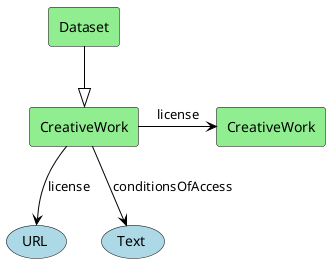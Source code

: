 @startuml

!define Class agent
!define Property usecase

skinparam Property {
BackgroundColor LightBlue
BorderColor Black
  ArrowColor Black
  linetype Ortho
}

skinparam Class {
BackgroundColor LightGreen
BorderColor Black
ArrowColor Black
linetype Ortho
}

Class Dataset
Class CreativeWork

Class License as "CreativeWork"

CreativeWork <|-up- Dataset

CreativeWork -down-> (URL) : "license"

CreativeWork -right-> License : "license"

CreativeWork -down-> (Text) : "conditionsOfAccess"




@enduml